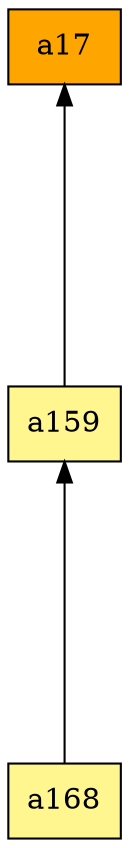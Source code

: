 digraph G {
rankdir=BT;ranksep="2.0";
"a159" [shape=record,fillcolor=khaki1,style=filled,label="{a159}"];
"a168" [shape=record,fillcolor=khaki1,style=filled,label="{a168}"];
"a17" [shape=record,fillcolor=orange,style=filled,label="{a17}"];
"a159" -> "a17"
"a168" -> "a159"
}